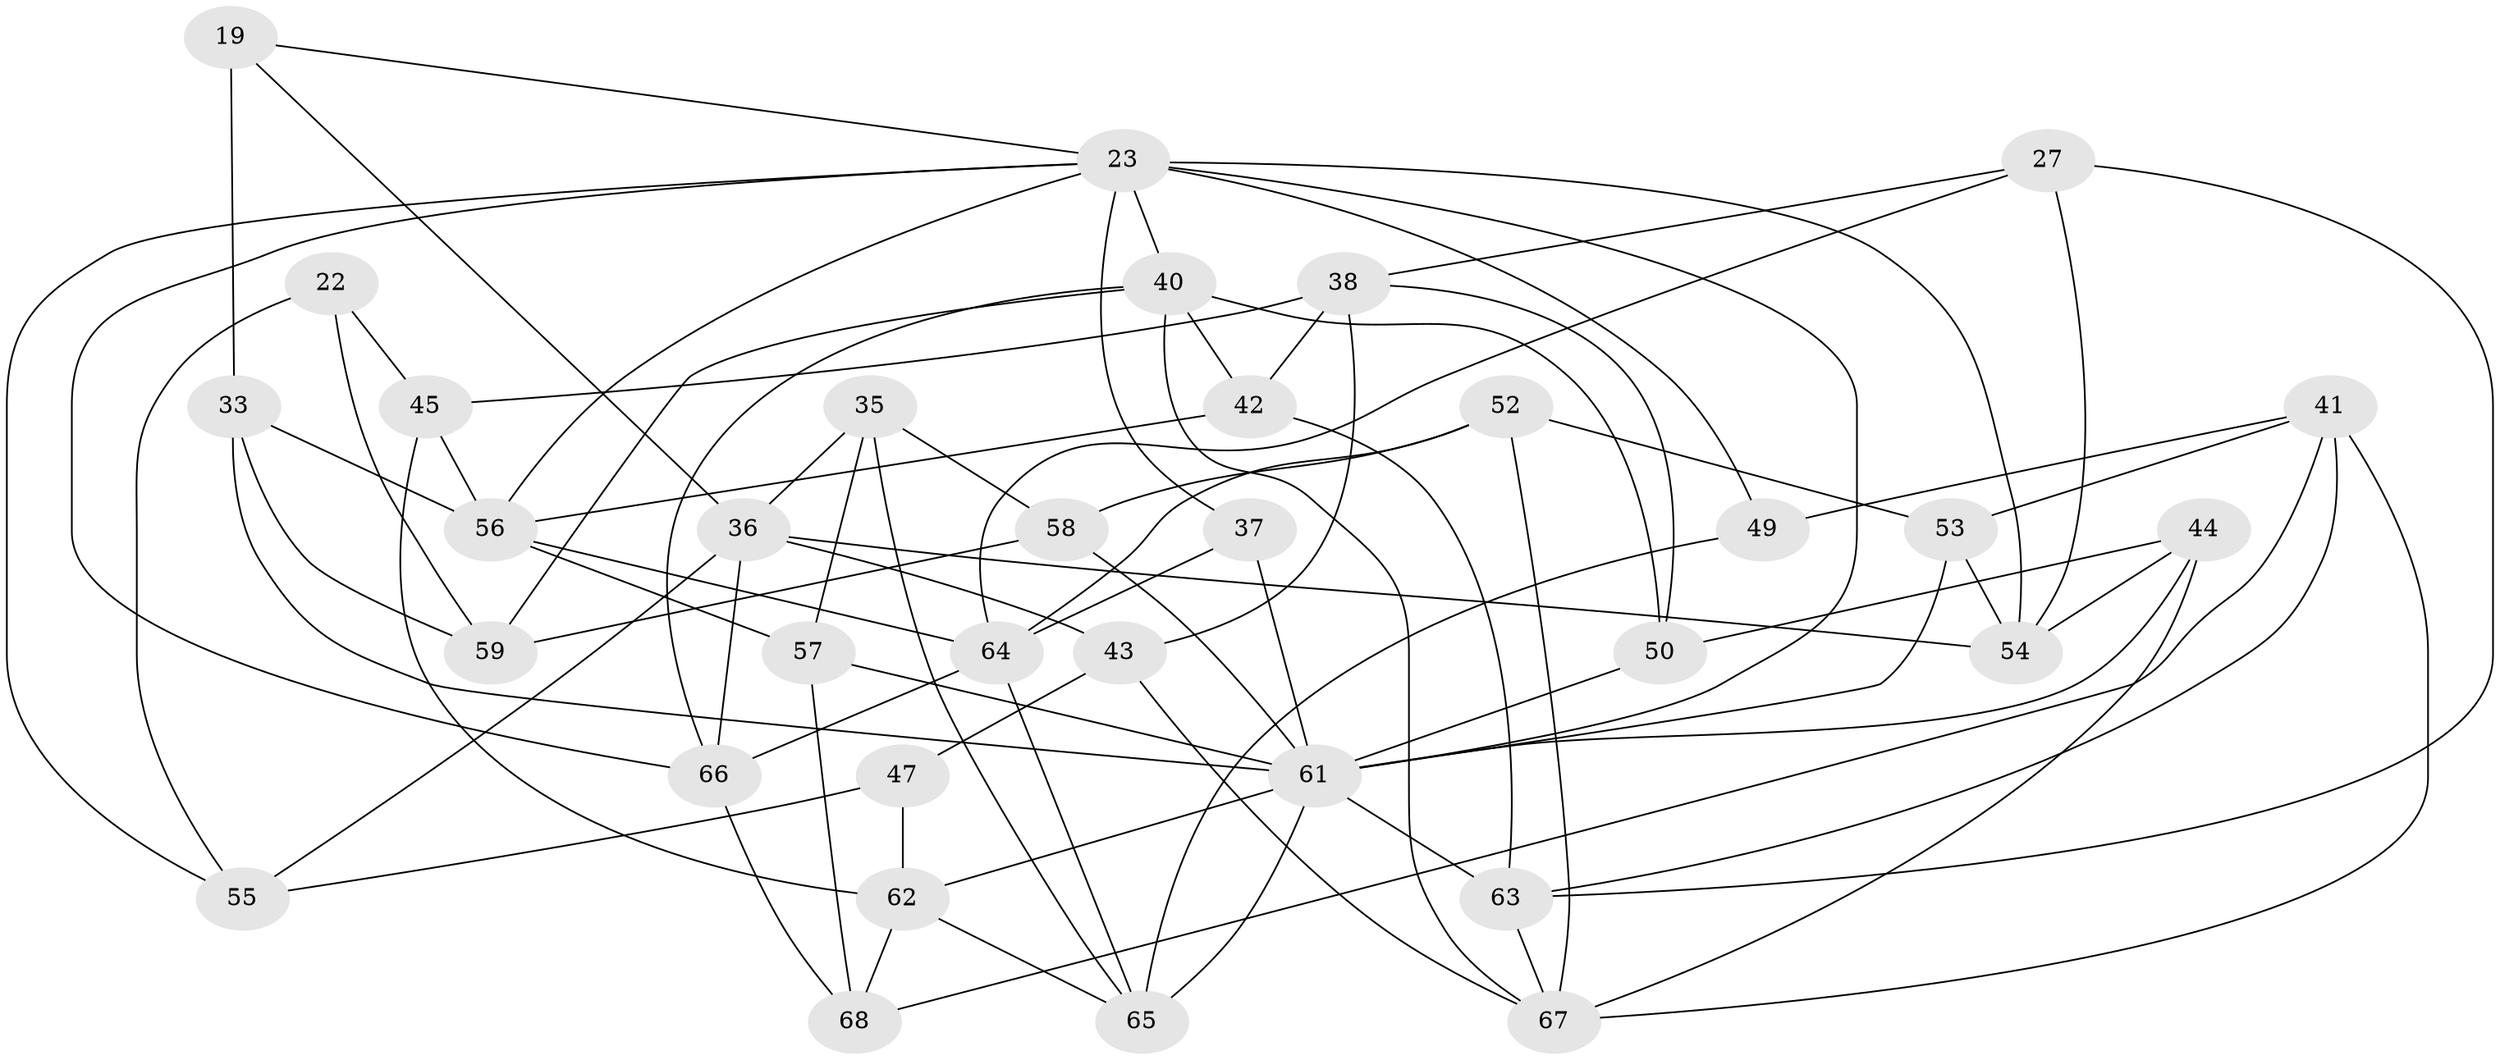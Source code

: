 // original degree distribution, {4: 1.0}
// Generated by graph-tools (version 1.1) at 2025/57/03/09/25 04:57:52]
// undirected, 34 vertices, 80 edges
graph export_dot {
graph [start="1"]
  node [color=gray90,style=filled];
  19;
  22;
  23 [super="+7+16"];
  27;
  33 [super="+3"];
  35;
  36 [super="+17"];
  37;
  38 [super="+20"];
  40 [super="+12+34"];
  41 [super="+1+4"];
  42 [super="+29"];
  43 [super="+11"];
  44;
  45;
  47;
  49 [super="+13"];
  50;
  52;
  53;
  54 [super="+21"];
  55;
  56 [super="+18+25"];
  57;
  58;
  59 [super="+6"];
  61 [super="+48+39"];
  62 [super="+51"];
  63 [super="+28"];
  64 [super="+10+32"];
  65 [super="+26+60"];
  66 [super="+46"];
  67 [super="+31+24"];
  68;
  19 -- 33 [weight=2];
  19 -- 23;
  19 -- 36;
  22 -- 45;
  22 -- 59 [weight=2];
  22 -- 55;
  23 -- 37;
  23 -- 49 [weight=2];
  23 -- 55;
  23 -- 54;
  23 -- 56;
  23 -- 66;
  23 -- 40;
  23 -- 61;
  27 -- 64;
  27 -- 38;
  27 -- 54;
  27 -- 63;
  33 -- 56;
  33 -- 59 [weight=2];
  33 -- 61;
  35 -- 57;
  35 -- 58;
  35 -- 36;
  35 -- 65;
  36 -- 55;
  36 -- 66 [weight=2];
  36 -- 54 [weight=2];
  36 -- 43;
  37 -- 64 [weight=2];
  37 -- 61;
  38 -- 45;
  38 -- 43 [weight=2];
  38 -- 50;
  38 -- 42;
  40 -- 59;
  40 -- 50;
  40 -- 66;
  40 -- 67 [weight=2];
  40 -- 42 [weight=2];
  41 -- 53;
  41 -- 67 [weight=3];
  41 -- 68;
  41 -- 49 [weight=2];
  41 -- 63;
  42 -- 56 [weight=2];
  42 -- 63;
  43 -- 47 [weight=2];
  43 -- 67;
  44 -- 50;
  44 -- 54;
  44 -- 67;
  44 -- 61;
  45 -- 62;
  45 -- 56;
  47 -- 55;
  47 -- 62;
  49 -- 65 [weight=2];
  50 -- 61;
  52 -- 53;
  52 -- 58;
  52 -- 67;
  52 -- 64;
  53 -- 54;
  53 -- 61;
  56 -- 64 [weight=2];
  56 -- 57;
  57 -- 68;
  57 -- 61;
  58 -- 61;
  58 -- 59;
  61 -- 65 [weight=2];
  61 -- 62;
  61 -- 63 [weight=3];
  62 -- 65 [weight=2];
  62 -- 68;
  63 -- 67 [weight=2];
  64 -- 66;
  64 -- 65;
  66 -- 68;
}
